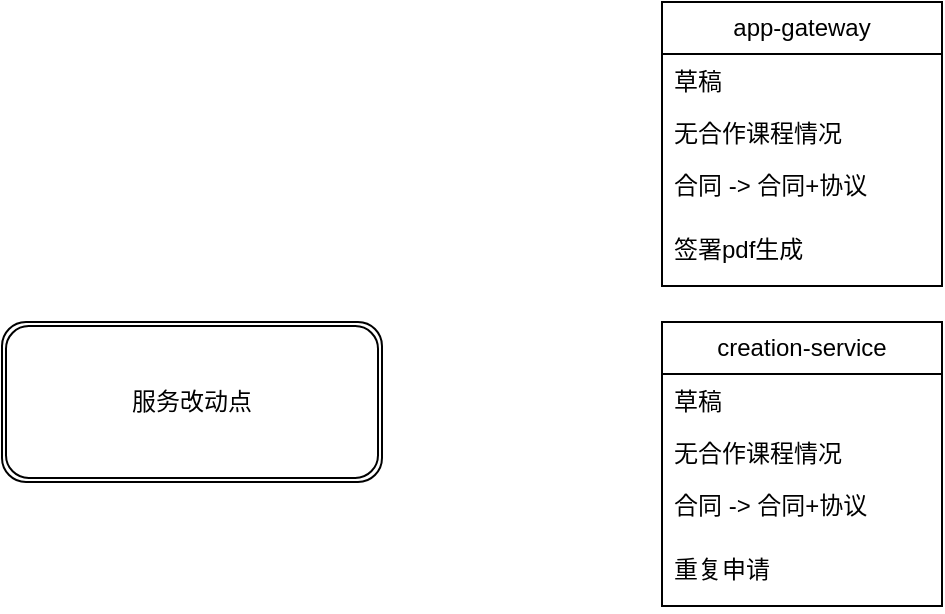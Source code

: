 <mxfile version="21.1.1" type="github">
  <diagram name="Page-1" id="2hsp6u0KicPpG7361U6P">
    <mxGraphModel dx="954" dy="506" grid="1" gridSize="10" guides="1" tooltips="1" connect="1" arrows="1" fold="1" page="1" pageScale="1" pageWidth="850" pageHeight="1100" math="0" shadow="0">
      <root>
        <mxCell id="0" />
        <mxCell id="1" parent="0" />
        <mxCell id="P1Q47H2wh5U9ldOGGRvI-3" value="服务改动点" style="shape=ext;double=1;rounded=1;whiteSpace=wrap;html=1;" vertex="1" parent="1">
          <mxGeometry x="110" y="220" width="190" height="80" as="geometry" />
        </mxCell>
        <mxCell id="P1Q47H2wh5U9ldOGGRvI-9" value="app-gateway" style="swimlane;fontStyle=0;childLayout=stackLayout;horizontal=1;startSize=26;fillColor=none;horizontalStack=0;resizeParent=1;resizeParentMax=0;resizeLast=0;collapsible=1;marginBottom=0;whiteSpace=wrap;html=1;" vertex="1" parent="1">
          <mxGeometry x="440" y="60" width="140" height="142" as="geometry" />
        </mxCell>
        <mxCell id="P1Q47H2wh5U9ldOGGRvI-10" value="草稿" style="text;strokeColor=none;fillColor=none;align=left;verticalAlign=top;spacingLeft=4;spacingRight=4;overflow=hidden;rotatable=0;points=[[0,0.5],[1,0.5]];portConstraint=eastwest;whiteSpace=wrap;html=1;" vertex="1" parent="P1Q47H2wh5U9ldOGGRvI-9">
          <mxGeometry y="26" width="140" height="26" as="geometry" />
        </mxCell>
        <mxCell id="P1Q47H2wh5U9ldOGGRvI-11" value="无合作课程情况" style="text;strokeColor=none;fillColor=none;align=left;verticalAlign=top;spacingLeft=4;spacingRight=4;overflow=hidden;rotatable=0;points=[[0,0.5],[1,0.5]];portConstraint=eastwest;whiteSpace=wrap;html=1;" vertex="1" parent="P1Q47H2wh5U9ldOGGRvI-9">
          <mxGeometry y="52" width="140" height="26" as="geometry" />
        </mxCell>
        <mxCell id="P1Q47H2wh5U9ldOGGRvI-17" value="合同 -&amp;gt; 合同+协议" style="text;strokeColor=none;fillColor=none;align=left;verticalAlign=top;spacingLeft=4;spacingRight=4;overflow=hidden;rotatable=0;points=[[0,0.5],[1,0.5]];portConstraint=eastwest;whiteSpace=wrap;html=1;" vertex="1" parent="P1Q47H2wh5U9ldOGGRvI-9">
          <mxGeometry y="78" width="140" height="32" as="geometry" />
        </mxCell>
        <mxCell id="P1Q47H2wh5U9ldOGGRvI-12" value="签署pdf生成" style="text;strokeColor=none;fillColor=none;align=left;verticalAlign=top;spacingLeft=4;spacingRight=4;overflow=hidden;rotatable=0;points=[[0,0.5],[1,0.5]];portConstraint=eastwest;whiteSpace=wrap;html=1;" vertex="1" parent="P1Q47H2wh5U9ldOGGRvI-9">
          <mxGeometry y="110" width="140" height="32" as="geometry" />
        </mxCell>
        <mxCell id="P1Q47H2wh5U9ldOGGRvI-18" value="creation-service" style="swimlane;fontStyle=0;childLayout=stackLayout;horizontal=1;startSize=26;fillColor=none;horizontalStack=0;resizeParent=1;resizeParentMax=0;resizeLast=0;collapsible=1;marginBottom=0;whiteSpace=wrap;html=1;" vertex="1" parent="1">
          <mxGeometry x="440" y="220" width="140" height="142" as="geometry" />
        </mxCell>
        <mxCell id="P1Q47H2wh5U9ldOGGRvI-19" value="草稿" style="text;strokeColor=none;fillColor=none;align=left;verticalAlign=top;spacingLeft=4;spacingRight=4;overflow=hidden;rotatable=0;points=[[0,0.5],[1,0.5]];portConstraint=eastwest;whiteSpace=wrap;html=1;" vertex="1" parent="P1Q47H2wh5U9ldOGGRvI-18">
          <mxGeometry y="26" width="140" height="26" as="geometry" />
        </mxCell>
        <mxCell id="P1Q47H2wh5U9ldOGGRvI-20" value="无合作课程情况" style="text;strokeColor=none;fillColor=none;align=left;verticalAlign=top;spacingLeft=4;spacingRight=4;overflow=hidden;rotatable=0;points=[[0,0.5],[1,0.5]];portConstraint=eastwest;whiteSpace=wrap;html=1;" vertex="1" parent="P1Q47H2wh5U9ldOGGRvI-18">
          <mxGeometry y="52" width="140" height="26" as="geometry" />
        </mxCell>
        <mxCell id="P1Q47H2wh5U9ldOGGRvI-21" value="合同 -&amp;gt; 合同+协议" style="text;strokeColor=none;fillColor=none;align=left;verticalAlign=top;spacingLeft=4;spacingRight=4;overflow=hidden;rotatable=0;points=[[0,0.5],[1,0.5]];portConstraint=eastwest;whiteSpace=wrap;html=1;" vertex="1" parent="P1Q47H2wh5U9ldOGGRvI-18">
          <mxGeometry y="78" width="140" height="32" as="geometry" />
        </mxCell>
        <mxCell id="P1Q47H2wh5U9ldOGGRvI-22" value="重复申请" style="text;strokeColor=none;fillColor=none;align=left;verticalAlign=top;spacingLeft=4;spacingRight=4;overflow=hidden;rotatable=0;points=[[0,0.5],[1,0.5]];portConstraint=eastwest;whiteSpace=wrap;html=1;" vertex="1" parent="P1Q47H2wh5U9ldOGGRvI-18">
          <mxGeometry y="110" width="140" height="32" as="geometry" />
        </mxCell>
      </root>
    </mxGraphModel>
  </diagram>
</mxfile>
